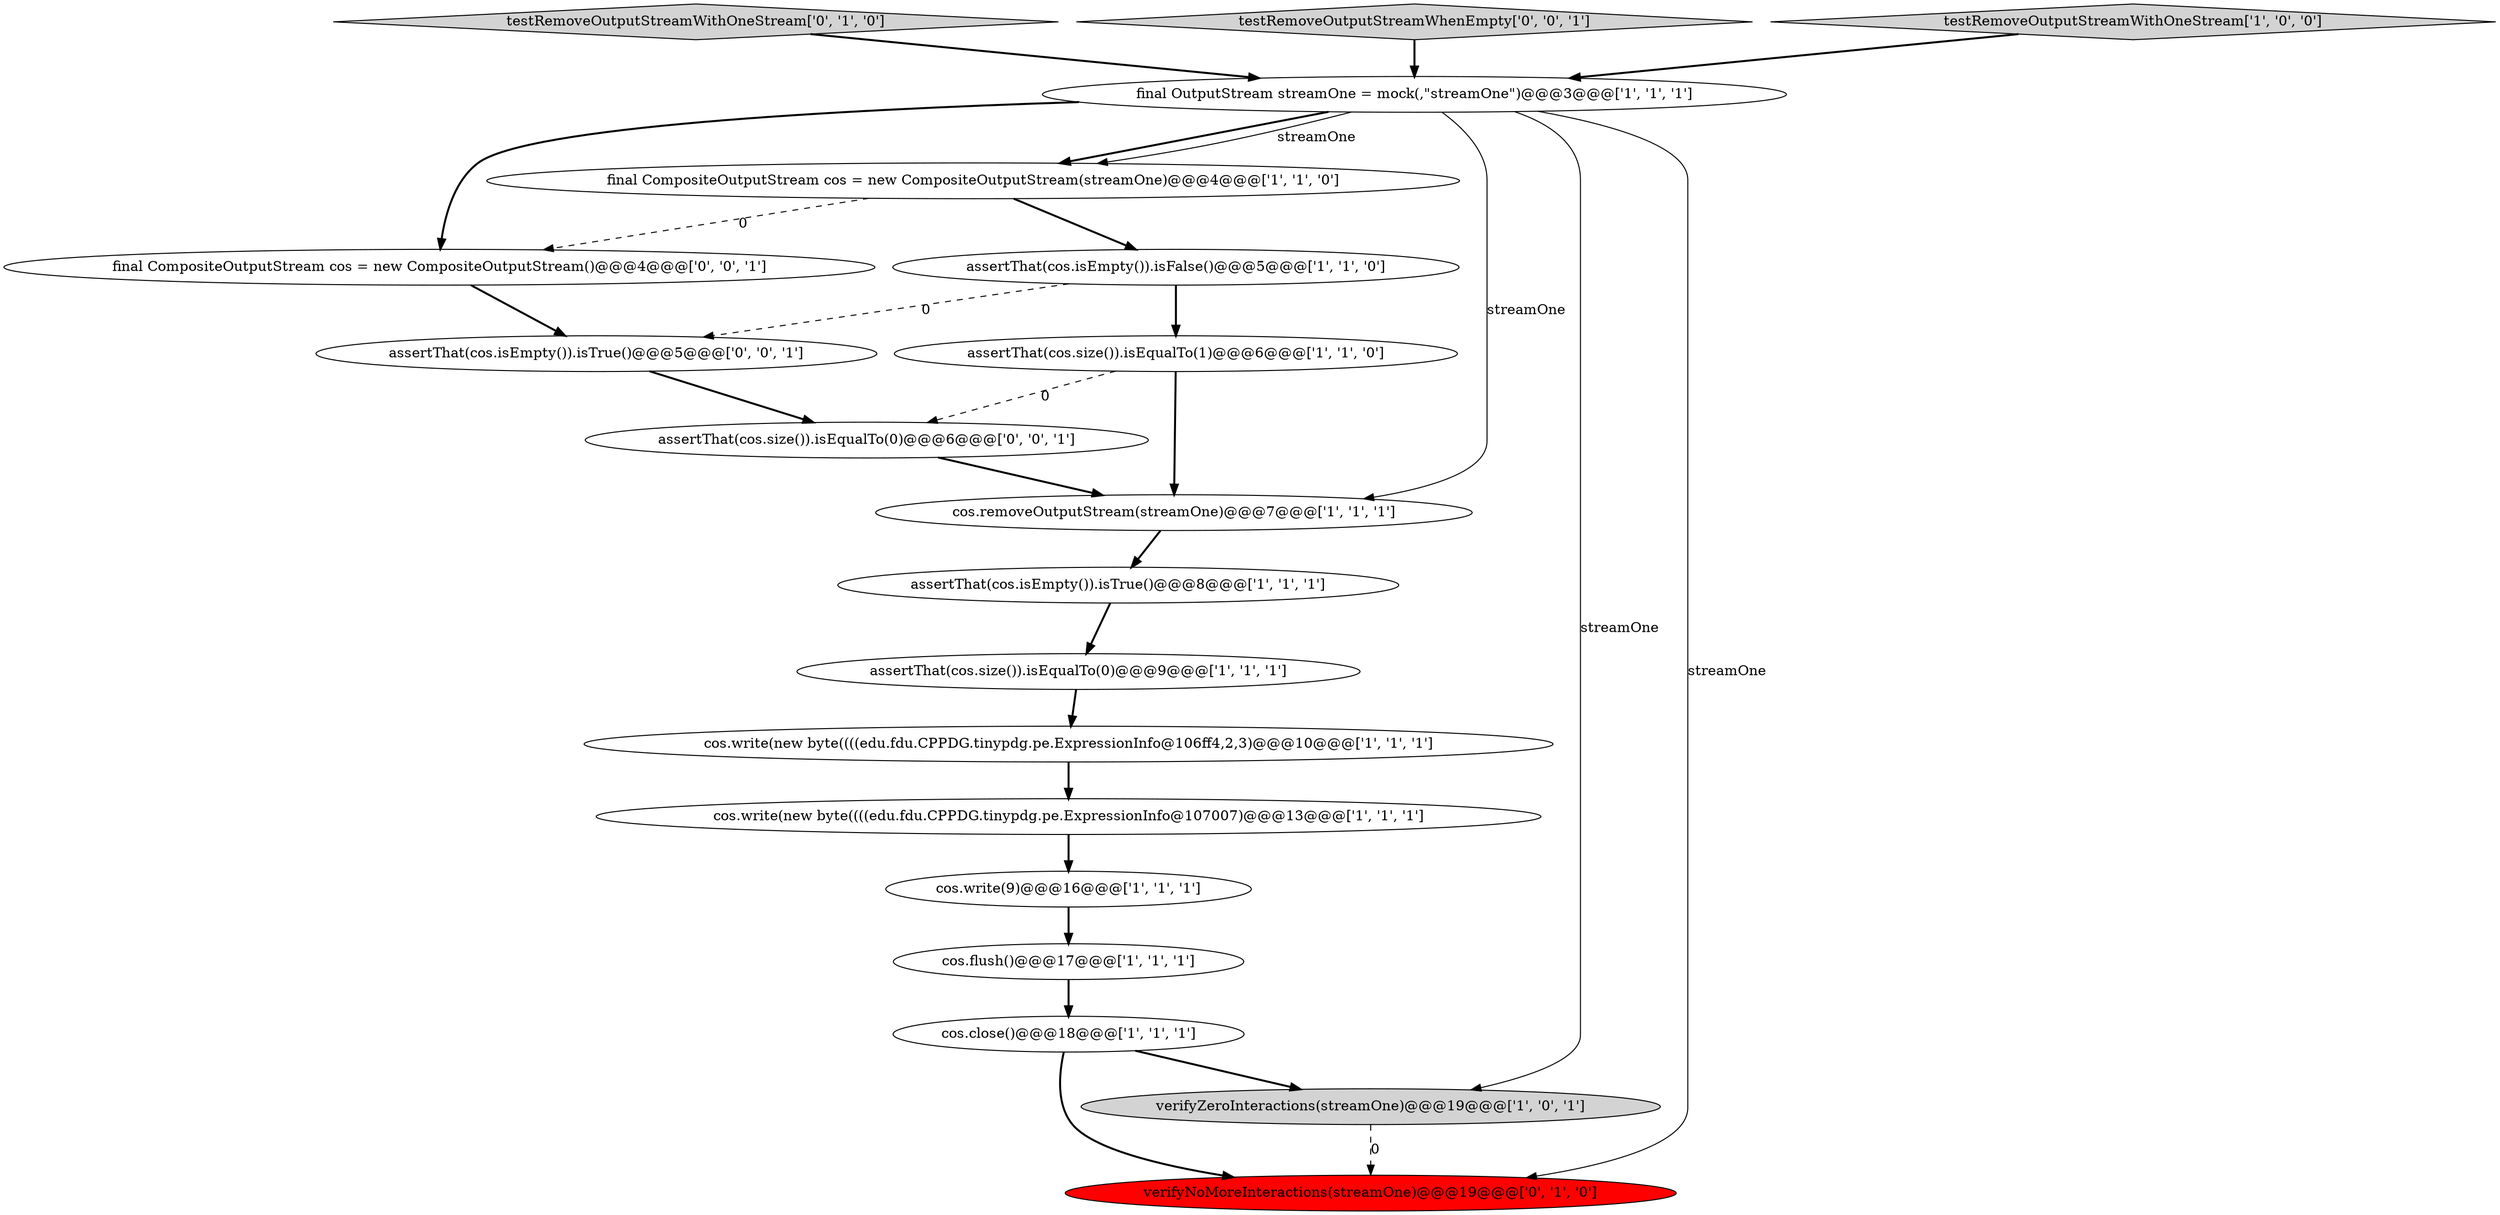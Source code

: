 digraph {
7 [style = filled, label = "assertThat(cos.isEmpty()).isFalse()@@@5@@@['1', '1', '0']", fillcolor = white, shape = ellipse image = "AAA0AAABBB1BBB"];
12 [style = filled, label = "assertThat(cos.size()).isEqualTo(1)@@@6@@@['1', '1', '0']", fillcolor = white, shape = ellipse image = "AAA0AAABBB1BBB"];
14 [style = filled, label = "testRemoveOutputStreamWithOneStream['0', '1', '0']", fillcolor = lightgray, shape = diamond image = "AAA0AAABBB2BBB"];
17 [style = filled, label = "assertThat(cos.isEmpty()).isTrue()@@@5@@@['0', '0', '1']", fillcolor = white, shape = ellipse image = "AAA0AAABBB3BBB"];
18 [style = filled, label = "final CompositeOutputStream cos = new CompositeOutputStream()@@@4@@@['0', '0', '1']", fillcolor = white, shape = ellipse image = "AAA0AAABBB3BBB"];
4 [style = filled, label = "cos.write(new byte((((edu.fdu.CPPDG.tinypdg.pe.ExpressionInfo@107007)@@@13@@@['1', '1', '1']", fillcolor = white, shape = ellipse image = "AAA0AAABBB1BBB"];
6 [style = filled, label = "cos.write(new byte((((edu.fdu.CPPDG.tinypdg.pe.ExpressionInfo@106ff4,2,3)@@@10@@@['1', '1', '1']", fillcolor = white, shape = ellipse image = "AAA0AAABBB1BBB"];
16 [style = filled, label = "testRemoveOutputStreamWhenEmpty['0', '0', '1']", fillcolor = lightgray, shape = diamond image = "AAA0AAABBB3BBB"];
11 [style = filled, label = "cos.close()@@@18@@@['1', '1', '1']", fillcolor = white, shape = ellipse image = "AAA0AAABBB1BBB"];
0 [style = filled, label = "assertThat(cos.size()).isEqualTo(0)@@@9@@@['1', '1', '1']", fillcolor = white, shape = ellipse image = "AAA0AAABBB1BBB"];
3 [style = filled, label = "final CompositeOutputStream cos = new CompositeOutputStream(streamOne)@@@4@@@['1', '1', '0']", fillcolor = white, shape = ellipse image = "AAA0AAABBB1BBB"];
2 [style = filled, label = "testRemoveOutputStreamWithOneStream['1', '0', '0']", fillcolor = lightgray, shape = diamond image = "AAA0AAABBB1BBB"];
1 [style = filled, label = "verifyZeroInteractions(streamOne)@@@19@@@['1', '0', '1']", fillcolor = lightgray, shape = ellipse image = "AAA0AAABBB1BBB"];
5 [style = filled, label = "cos.removeOutputStream(streamOne)@@@7@@@['1', '1', '1']", fillcolor = white, shape = ellipse image = "AAA0AAABBB1BBB"];
8 [style = filled, label = "assertThat(cos.isEmpty()).isTrue()@@@8@@@['1', '1', '1']", fillcolor = white, shape = ellipse image = "AAA0AAABBB1BBB"];
9 [style = filled, label = "cos.write(9)@@@16@@@['1', '1', '1']", fillcolor = white, shape = ellipse image = "AAA0AAABBB1BBB"];
10 [style = filled, label = "cos.flush()@@@17@@@['1', '1', '1']", fillcolor = white, shape = ellipse image = "AAA0AAABBB1BBB"];
13 [style = filled, label = "final OutputStream streamOne = mock(,\"streamOne\")@@@3@@@['1', '1', '1']", fillcolor = white, shape = ellipse image = "AAA0AAABBB1BBB"];
15 [style = filled, label = "verifyNoMoreInteractions(streamOne)@@@19@@@['0', '1', '0']", fillcolor = red, shape = ellipse image = "AAA1AAABBB2BBB"];
19 [style = filled, label = "assertThat(cos.size()).isEqualTo(0)@@@6@@@['0', '0', '1']", fillcolor = white, shape = ellipse image = "AAA0AAABBB3BBB"];
4->9 [style = bold, label=""];
13->1 [style = solid, label="streamOne"];
5->8 [style = bold, label=""];
16->13 [style = bold, label=""];
12->5 [style = bold, label=""];
7->12 [style = bold, label=""];
0->6 [style = bold, label=""];
11->1 [style = bold, label=""];
7->17 [style = dashed, label="0"];
1->15 [style = dashed, label="0"];
3->18 [style = dashed, label="0"];
18->17 [style = bold, label=""];
9->10 [style = bold, label=""];
17->19 [style = bold, label=""];
11->15 [style = bold, label=""];
13->15 [style = solid, label="streamOne"];
2->13 [style = bold, label=""];
8->0 [style = bold, label=""];
19->5 [style = bold, label=""];
6->4 [style = bold, label=""];
12->19 [style = dashed, label="0"];
13->3 [style = bold, label=""];
3->7 [style = bold, label=""];
14->13 [style = bold, label=""];
13->5 [style = solid, label="streamOne"];
13->3 [style = solid, label="streamOne"];
13->18 [style = bold, label=""];
10->11 [style = bold, label=""];
}

